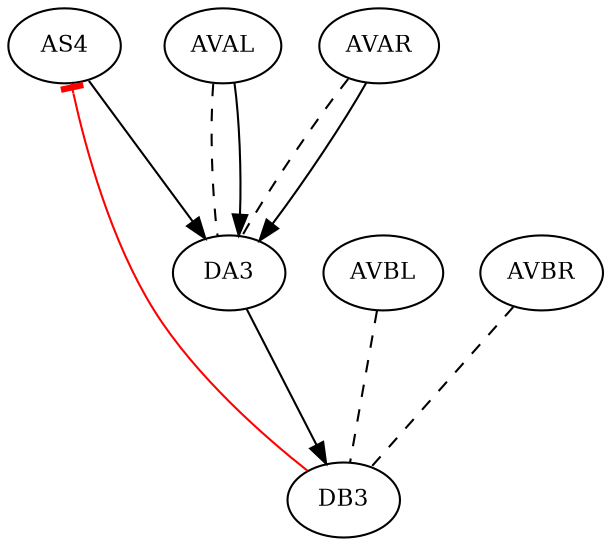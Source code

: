 digraph exp {
graph [layout = dot];
splines=true; sep="+25,25"; overlap=false; fontsize=12;
node [fontsize=11]; AS4; AVAL; AVAR; AVBL; AVBR; DA3; DB3; 
AVAL -> DA3 [style="dashed" minlen=2 arrowhead="none"];
AVAR -> DA3 [style="dashed" minlen=2 arrowhead="none"];
AVBL -> DB3 [style="dashed" minlen=2 arrowhead="none"];
AVBR -> DB3 [style="dashed" minlen=2 arrowhead="none"];
AVAL -> DA3 [minlen=2 color="black"];
AVAR -> DA3 [minlen=2 color="black"];
DA3 -> DB3 [minlen=2 color="black"];
DB3 -> AS4 [minlen=2 color=red arrowhead="tee"];
AS4 -> DA3 [minlen=2 color="black"];
}